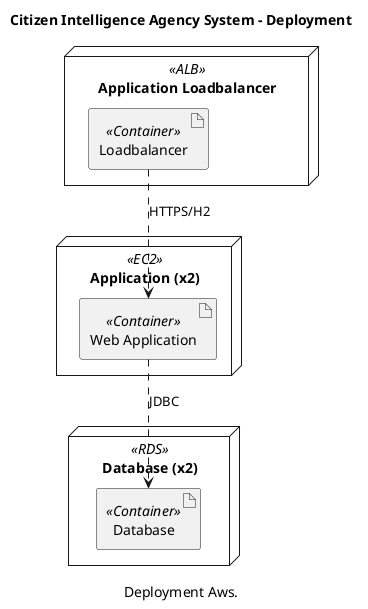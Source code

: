 @startuml
title Citizen Intelligence Agency System - Deployment
caption Deployment Aws.
node "Application (x2)" <<EC2>> as 110 {
  artifact "Web Application" <<Container>> as 111
}
node "Application Loadbalancer" <<ALB>> as 108 {
  artifact "Loadbalancer" <<Container>> as 109
}
node "Database (x2)" <<RDS>> as 114 {
  artifact "Database" <<Container>> as 115
}
109 ..> 111 : HTTPS/H2
111 ..> 115 : JDBC
@enduml